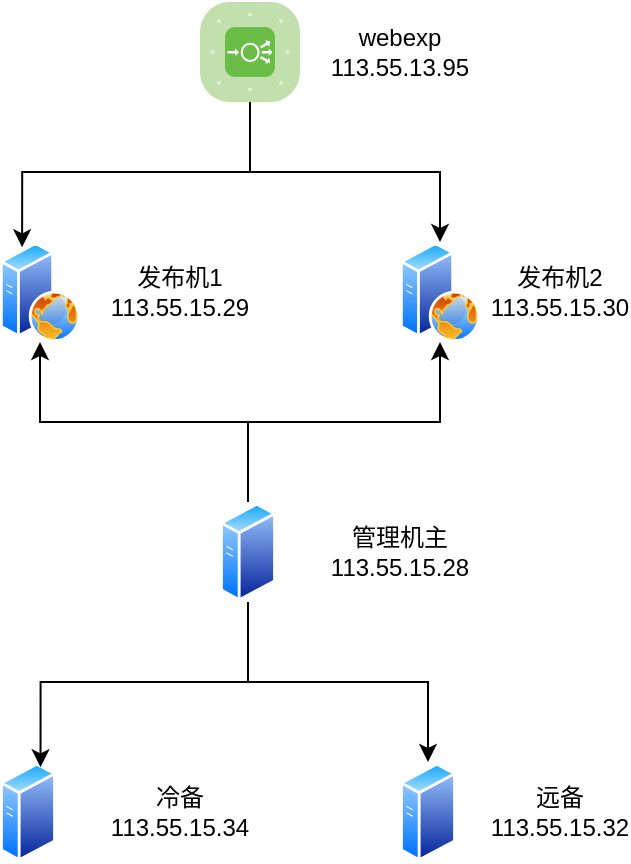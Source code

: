 <mxfile version="26.2.13">
  <diagram name="第 1 页" id="6JzLI006mZSunSzK49Jz">
    <mxGraphModel dx="1420" dy="786" grid="1" gridSize="10" guides="1" tooltips="1" connect="1" arrows="1" fold="1" page="1" pageScale="1" pageWidth="1100" pageHeight="850" math="0" shadow="0">
      <root>
        <mxCell id="0" />
        <mxCell id="1" parent="0" />
        <mxCell id="aIkXVWTx6AOzv670TSze-14" value="" style="group" vertex="1" connectable="0" parent="1">
          <mxGeometry x="390" y="270" width="120" height="50" as="geometry" />
        </mxCell>
        <mxCell id="aIkXVWTx6AOzv670TSze-1" value="" style="image;aspect=fixed;perimeter=ellipsePerimeter;html=1;align=center;shadow=0;dashed=0;spacingTop=3;image=img/lib/active_directory/web_server.svg;" vertex="1" parent="aIkXVWTx6AOzv670TSze-14">
          <mxGeometry width="40" height="50" as="geometry" />
        </mxCell>
        <mxCell id="aIkXVWTx6AOzv670TSze-6" value="发布机1&lt;br&gt;113.55.15.29" style="text;html=1;align=center;verticalAlign=middle;whiteSpace=wrap;rounded=0;" vertex="1" parent="aIkXVWTx6AOzv670TSze-14">
          <mxGeometry x="60" y="10" width="60" height="30" as="geometry" />
        </mxCell>
        <mxCell id="aIkXVWTx6AOzv670TSze-15" value="" style="group" vertex="1" connectable="0" parent="1">
          <mxGeometry x="590" y="270" width="110" height="50" as="geometry" />
        </mxCell>
        <mxCell id="aIkXVWTx6AOzv670TSze-2" value="" style="image;aspect=fixed;perimeter=ellipsePerimeter;html=1;align=center;shadow=0;dashed=0;spacingTop=3;image=img/lib/active_directory/web_server.svg;" vertex="1" parent="aIkXVWTx6AOzv670TSze-15">
          <mxGeometry width="40" height="50" as="geometry" />
        </mxCell>
        <mxCell id="aIkXVWTx6AOzv670TSze-7" value="发布机2&lt;br&gt;113.55.15.30" style="text;html=1;align=center;verticalAlign=middle;whiteSpace=wrap;rounded=0;" vertex="1" parent="aIkXVWTx6AOzv670TSze-15">
          <mxGeometry x="50" y="10" width="60" height="30" as="geometry" />
        </mxCell>
        <mxCell id="aIkXVWTx6AOzv670TSze-17" value="" style="group" vertex="1" connectable="0" parent="1">
          <mxGeometry x="390" y="530" width="120" height="50" as="geometry" />
        </mxCell>
        <mxCell id="aIkXVWTx6AOzv670TSze-10" value="" style="image;aspect=fixed;perimeter=ellipsePerimeter;html=1;align=center;shadow=0;dashed=0;spacingTop=3;image=img/lib/active_directory/generic_server.svg;" vertex="1" parent="aIkXVWTx6AOzv670TSze-17">
          <mxGeometry width="28.0" height="50" as="geometry" />
        </mxCell>
        <mxCell id="aIkXVWTx6AOzv670TSze-12" value="冷备&lt;br&gt;113.55.15.34" style="text;html=1;align=center;verticalAlign=middle;whiteSpace=wrap;rounded=0;" vertex="1" parent="aIkXVWTx6AOzv670TSze-17">
          <mxGeometry x="60" y="10" width="60" height="30" as="geometry" />
        </mxCell>
        <mxCell id="aIkXVWTx6AOzv670TSze-18" value="" style="group" vertex="1" connectable="0" parent="1">
          <mxGeometry x="590" y="530" width="110" height="50" as="geometry" />
        </mxCell>
        <mxCell id="aIkXVWTx6AOzv670TSze-11" value="" style="image;aspect=fixed;perimeter=ellipsePerimeter;html=1;align=center;shadow=0;dashed=0;spacingTop=3;image=img/lib/active_directory/generic_server.svg;" vertex="1" parent="aIkXVWTx6AOzv670TSze-18">
          <mxGeometry width="28.0" height="50" as="geometry" />
        </mxCell>
        <mxCell id="aIkXVWTx6AOzv670TSze-13" value="远备&lt;br&gt;113.55.15.32" style="text;html=1;align=center;verticalAlign=middle;whiteSpace=wrap;rounded=0;" vertex="1" parent="aIkXVWTx6AOzv670TSze-18">
          <mxGeometry x="50" y="10" width="60" height="30" as="geometry" />
        </mxCell>
        <mxCell id="aIkXVWTx6AOzv670TSze-20" style="edgeStyle=orthogonalEdgeStyle;rounded=0;orthogonalLoop=1;jettySize=auto;html=1;exitX=0.5;exitY=0;exitDx=0;exitDy=0;" edge="1" parent="1" source="aIkXVWTx6AOzv670TSze-3" target="aIkXVWTx6AOzv670TSze-1">
          <mxGeometry relative="1" as="geometry" />
        </mxCell>
        <mxCell id="aIkXVWTx6AOzv670TSze-21" style="edgeStyle=orthogonalEdgeStyle;rounded=0;orthogonalLoop=1;jettySize=auto;html=1;exitX=0.5;exitY=0;exitDx=0;exitDy=0;entryX=0.5;entryY=1;entryDx=0;entryDy=0;" edge="1" parent="1" source="aIkXVWTx6AOzv670TSze-3" target="aIkXVWTx6AOzv670TSze-2">
          <mxGeometry relative="1" as="geometry" />
        </mxCell>
        <mxCell id="aIkXVWTx6AOzv670TSze-22" style="edgeStyle=orthogonalEdgeStyle;rounded=0;orthogonalLoop=1;jettySize=auto;html=1;exitX=0.5;exitY=1;exitDx=0;exitDy=0;entryX=0.75;entryY=0;entryDx=0;entryDy=0;" edge="1" parent="1" source="aIkXVWTx6AOzv670TSze-3" target="aIkXVWTx6AOzv670TSze-10">
          <mxGeometry relative="1" as="geometry" />
        </mxCell>
        <mxCell id="aIkXVWTx6AOzv670TSze-23" style="edgeStyle=orthogonalEdgeStyle;rounded=0;orthogonalLoop=1;jettySize=auto;html=1;exitX=0.5;exitY=1;exitDx=0;exitDy=0;entryX=0.5;entryY=0;entryDx=0;entryDy=0;" edge="1" parent="1" source="aIkXVWTx6AOzv670TSze-3" target="aIkXVWTx6AOzv670TSze-11">
          <mxGeometry relative="1" as="geometry" />
        </mxCell>
        <mxCell id="aIkXVWTx6AOzv670TSze-28" style="edgeStyle=orthogonalEdgeStyle;rounded=0;orthogonalLoop=1;jettySize=auto;html=1;exitX=0.5;exitY=1;exitDx=0;exitDy=0;exitPerimeter=0;entryX=0.25;entryY=0;entryDx=0;entryDy=0;" edge="1" parent="1" source="aIkXVWTx6AOzv670TSze-24" target="aIkXVWTx6AOzv670TSze-1">
          <mxGeometry relative="1" as="geometry" />
        </mxCell>
        <mxCell id="aIkXVWTx6AOzv670TSze-29" style="edgeStyle=orthogonalEdgeStyle;rounded=0;orthogonalLoop=1;jettySize=auto;html=1;exitX=0.5;exitY=1;exitDx=0;exitDy=0;exitPerimeter=0;entryX=0.5;entryY=0;entryDx=0;entryDy=0;" edge="1" parent="1" source="aIkXVWTx6AOzv670TSze-24" target="aIkXVWTx6AOzv670TSze-2">
          <mxGeometry relative="1" as="geometry" />
        </mxCell>
        <mxCell id="aIkXVWTx6AOzv670TSze-24" value="" style="verticalLabelPosition=bottom;sketch=0;html=1;fillColor=#6ABD46;strokeColor=#ffffff;verticalAlign=top;align=center;points=[[0.085,0.085,0],[0.915,0.085,0],[0.915,0.915,0],[0.085,0.915,0],[0.25,0,0],[0.5,0,0],[0.75,0,0],[1,0.25,0],[1,0.5,0],[1,0.75,0],[0.75,1,0],[0.5,1,0],[0.25,1,0],[0,0.75,0],[0,0.5,0],[0,0.25,0]];pointerEvents=1;shape=mxgraph.cisco_safe.compositeIcon;bgIcon=mxgraph.cisco_safe.architecture.generic_appliance;resIcon=mxgraph.cisco_safe.architecture.load_balancer;" vertex="1" parent="1">
          <mxGeometry x="490" y="150" width="50" height="50" as="geometry" />
        </mxCell>
        <mxCell id="aIkXVWTx6AOzv670TSze-25" value="webexp&lt;div&gt;113.55.13.95&lt;/div&gt;" style="text;html=1;align=center;verticalAlign=middle;whiteSpace=wrap;rounded=0;" vertex="1" parent="1">
          <mxGeometry x="560" y="160" width="60" height="30" as="geometry" />
        </mxCell>
        <mxCell id="aIkXVWTx6AOzv670TSze-31" value="" style="group" vertex="1" connectable="0" parent="1">
          <mxGeometry x="500" y="400" width="120" height="50" as="geometry" />
        </mxCell>
        <mxCell id="aIkXVWTx6AOzv670TSze-3" value="" style="image;aspect=fixed;perimeter=ellipsePerimeter;html=1;align=center;shadow=0;dashed=0;spacingTop=3;image=img/lib/active_directory/generic_server.svg;" vertex="1" parent="aIkXVWTx6AOzv670TSze-31">
          <mxGeometry width="28.0" height="50" as="geometry" />
        </mxCell>
        <mxCell id="aIkXVWTx6AOzv670TSze-8" value="管理机主&lt;br&gt;113.55.15.28" style="text;html=1;align=center;verticalAlign=middle;whiteSpace=wrap;rounded=0;" vertex="1" parent="aIkXVWTx6AOzv670TSze-31">
          <mxGeometry x="60" y="10" width="60" height="30" as="geometry" />
        </mxCell>
      </root>
    </mxGraphModel>
  </diagram>
</mxfile>
